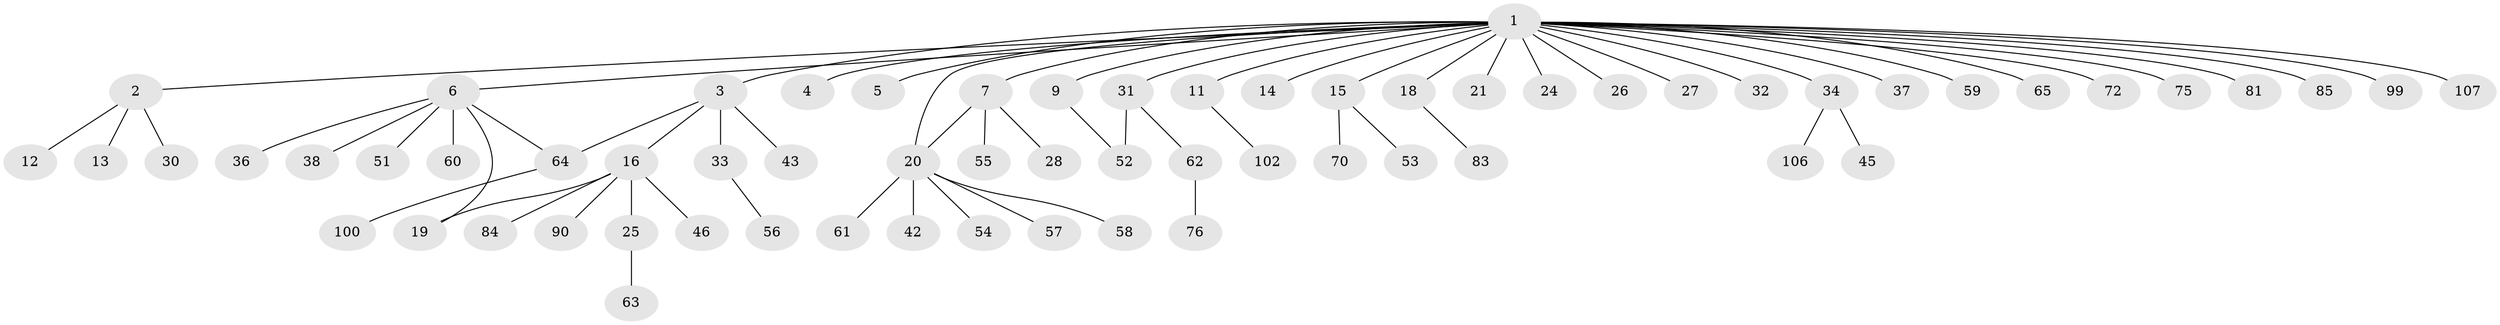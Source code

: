 // original degree distribution, {28: 0.009259259259259259, 4: 0.046296296296296294, 1: 0.6203703703703703, 7: 0.009259259259259259, 5: 0.018518518518518517, 6: 0.027777777777777776, 2: 0.16666666666666666, 3: 0.09259259259259259, 8: 0.009259259259259259}
// Generated by graph-tools (version 1.1) at 2025/18/03/04/25 18:18:01]
// undirected, 64 vertices, 67 edges
graph export_dot {
graph [start="1"]
  node [color=gray90,style=filled];
  1;
  2;
  3 [super="+23+8+10"];
  4;
  5;
  6 [super="+44+22+78+92"];
  7;
  9 [super="+50+17+98"];
  11;
  12;
  13 [super="+40"];
  14;
  15;
  16;
  18;
  19 [super="+93+48"];
  20 [super="+39+104+47"];
  21;
  24 [super="+35+66"];
  25 [super="+68"];
  26;
  27;
  28 [super="+29"];
  30 [super="+95+97+49"];
  31;
  32;
  33;
  34;
  36;
  37;
  38;
  42 [super="+77"];
  43;
  45;
  46;
  51;
  52;
  53;
  54 [super="+89"];
  55;
  56;
  57;
  58;
  59;
  60;
  61;
  62;
  63;
  64;
  65;
  70;
  72;
  75;
  76;
  81;
  83;
  84;
  85;
  90;
  99;
  100;
  102;
  106;
  107;
  1 -- 2;
  1 -- 3;
  1 -- 4;
  1 -- 5;
  1 -- 6;
  1 -- 7;
  1 -- 9;
  1 -- 11;
  1 -- 14;
  1 -- 15;
  1 -- 18;
  1 -- 21;
  1 -- 24;
  1 -- 26;
  1 -- 27;
  1 -- 31;
  1 -- 32;
  1 -- 34;
  1 -- 37;
  1 -- 59;
  1 -- 65;
  1 -- 72;
  1 -- 75;
  1 -- 81;
  1 -- 85;
  1 -- 99;
  1 -- 107;
  1 -- 20;
  2 -- 12;
  2 -- 13;
  2 -- 30;
  3 -- 43;
  3 -- 16;
  3 -- 33;
  3 -- 64;
  6 -- 38;
  6 -- 19;
  6 -- 64;
  6 -- 51;
  6 -- 36;
  6 -- 60;
  7 -- 20;
  7 -- 28;
  7 -- 55;
  9 -- 52;
  11 -- 102;
  15 -- 53;
  15 -- 70;
  16 -- 19;
  16 -- 25;
  16 -- 46;
  16 -- 84;
  16 -- 90;
  18 -- 83;
  20 -- 42;
  20 -- 58;
  20 -- 54;
  20 -- 57;
  20 -- 61;
  25 -- 63;
  31 -- 52;
  31 -- 62;
  33 -- 56;
  34 -- 45;
  34 -- 106;
  62 -- 76;
  64 -- 100;
}
